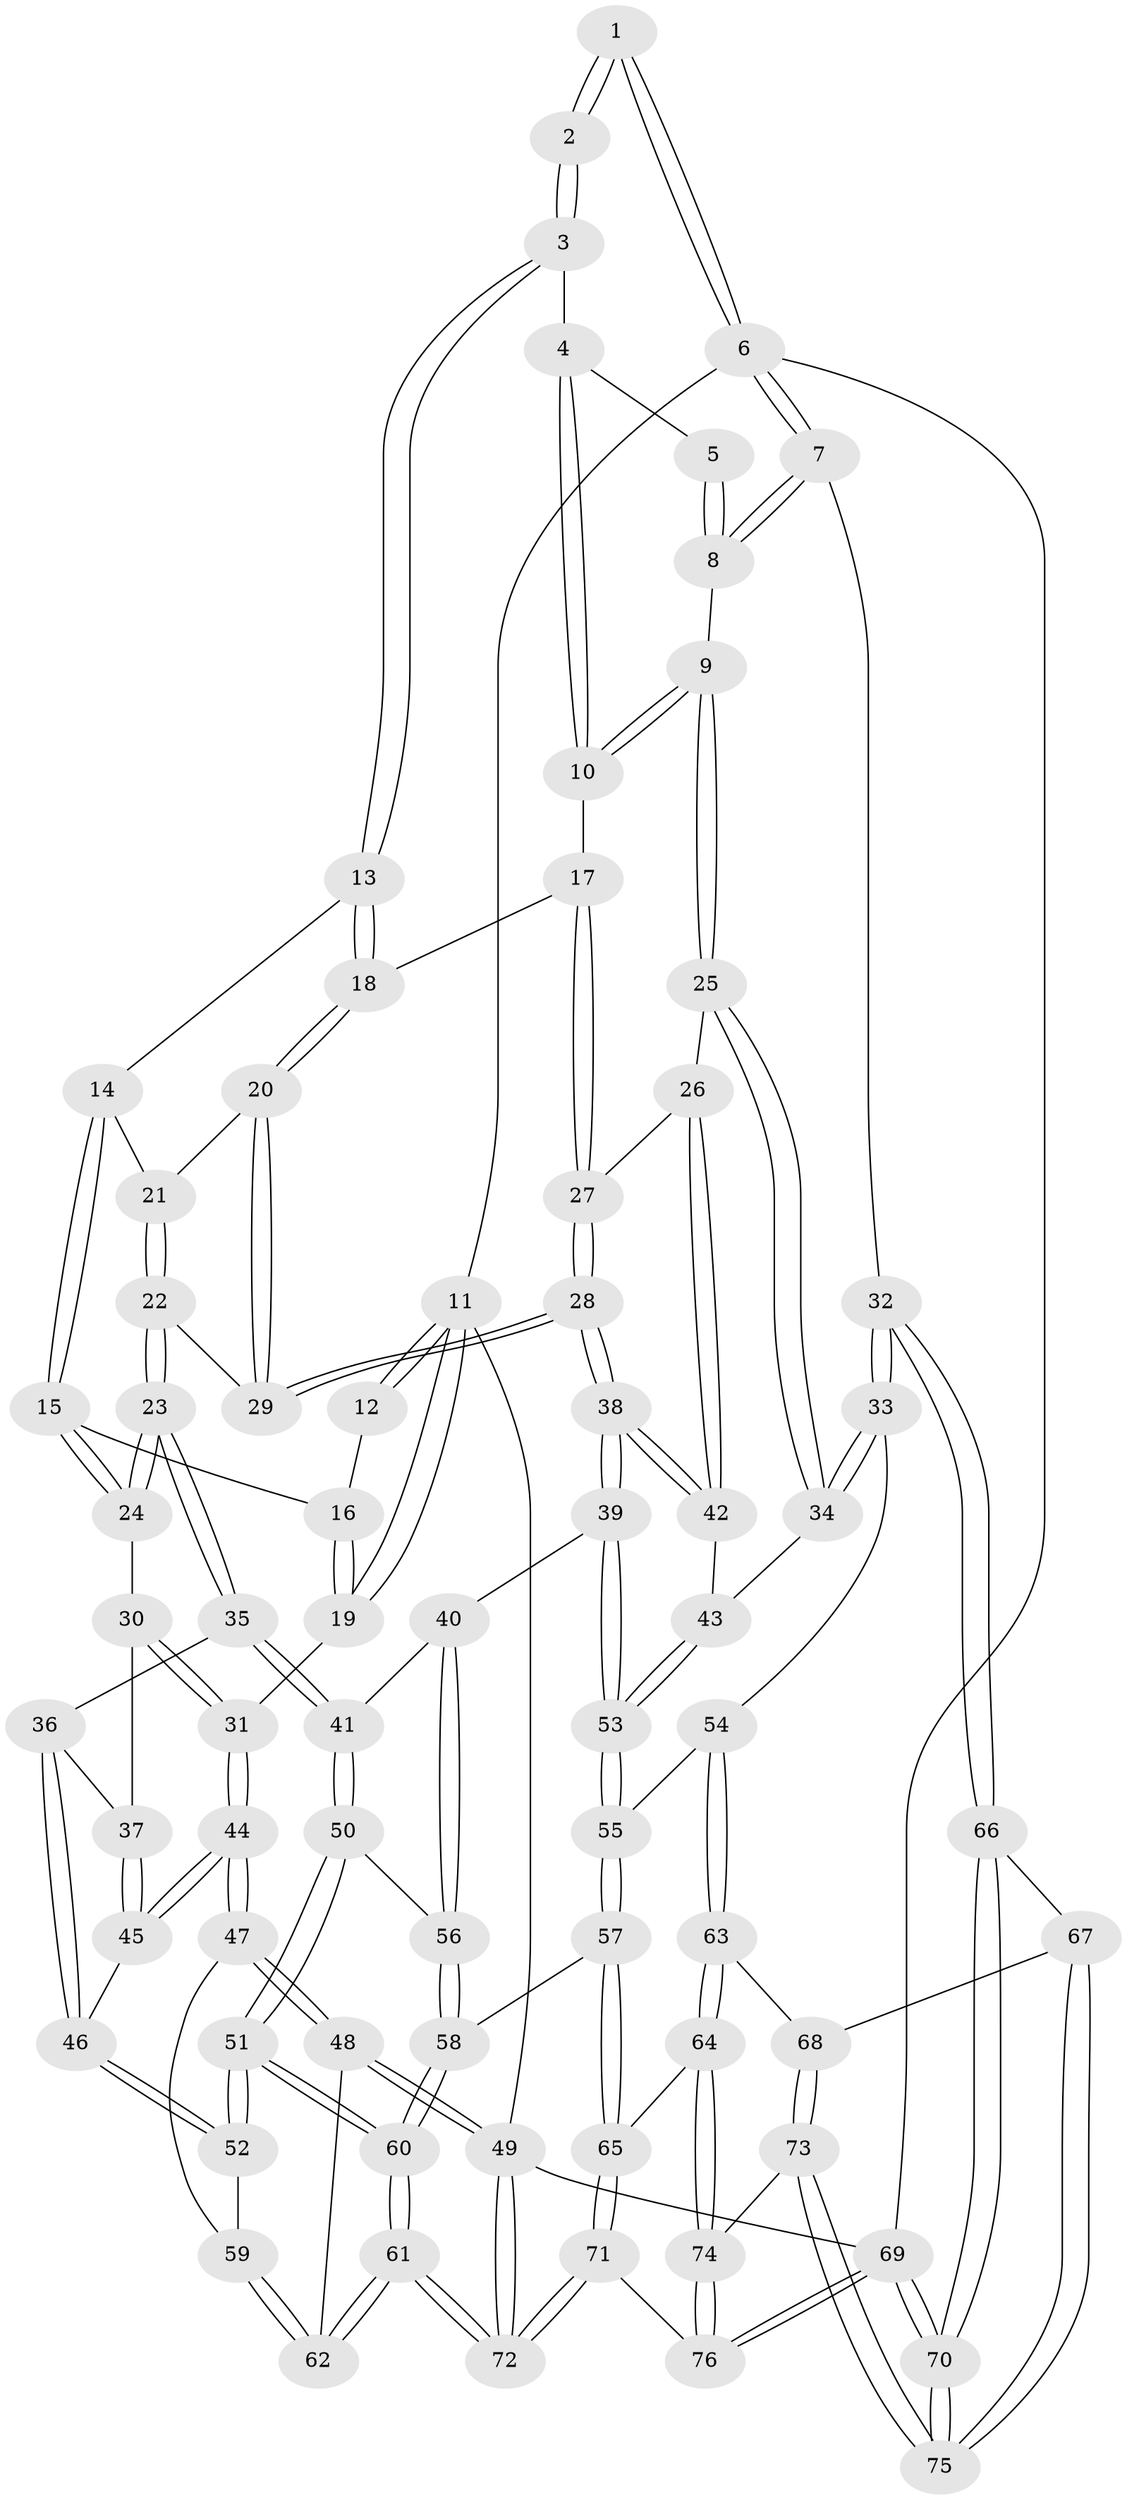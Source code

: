 // Generated by graph-tools (version 1.1) at 2025/11/02/27/25 16:11:55]
// undirected, 76 vertices, 187 edges
graph export_dot {
graph [start="1"]
  node [color=gray90,style=filled];
  1 [pos="+0.9851569440427186+0"];
  2 [pos="+0.5056929756985452+0"];
  3 [pos="+0.5522726960942257+0"];
  4 [pos="+0.7409743615742438+0.07438631731921876"];
  5 [pos="+0.8756115628178877+0.030036256747697936"];
  6 [pos="+1+0"];
  7 [pos="+1+0.26311890166962"];
  8 [pos="+0.9647842330117647+0.24302969632101384"];
  9 [pos="+0.9565846106257283+0.24580837616097412"];
  10 [pos="+0.8079793347331721+0.20946752242782143"];
  11 [pos="+0+0"];
  12 [pos="+0.4772045310603339+0"];
  13 [pos="+0.5502469207908721+0.025487087686300074"];
  14 [pos="+0.42219747013672115+0.22104676556950834"];
  15 [pos="+0.2825649213813471+0.245511687712987"];
  16 [pos="+0.2432684681485789+0.12518806197910348"];
  17 [pos="+0.6870272769495297+0.2569512998902932"];
  18 [pos="+0.633232337778697+0.24560009781268172"];
  19 [pos="+0+0"];
  20 [pos="+0.5807534959067743+0.31313453451110873"];
  21 [pos="+0.4342542476491409+0.23840226524263328"];
  22 [pos="+0.447245566880639+0.38422281185544443"];
  23 [pos="+0.3911715215422034+0.439141805094705"];
  24 [pos="+0.26123703881634247+0.3010808222776419"];
  25 [pos="+0.8521366120000881+0.37820704386729026"];
  26 [pos="+0.7801340355032385+0.40187352894054434"];
  27 [pos="+0.7284019684522505+0.3437193673234616"];
  28 [pos="+0.6057243768761005+0.4157074874481612"];
  29 [pos="+0.5723891395482665+0.3444372184732627"];
  30 [pos="+0.24952003216657037+0.3070189509830539"];
  31 [pos="+0+0.25802181974266253"];
  32 [pos="+1+0.6035151737825416"];
  33 [pos="+1+0.5921541504760618"];
  34 [pos="+0.9175868890603079+0.5465204724674664"];
  35 [pos="+0.3934305988624469+0.4844933902011185"];
  36 [pos="+0.30746018272219733+0.49084051963063074"];
  37 [pos="+0.18255378321102939+0.4367009900469323"];
  38 [pos="+0.6333257706629564+0.5203336540316614"];
  39 [pos="+0.6312862686353181+0.5263166690600859"];
  40 [pos="+0.6030546190955465+0.5428292501032591"];
  41 [pos="+0.4154206464934613+0.5319102107698325"];
  42 [pos="+0.7560661637144769+0.4377069197338647"];
  43 [pos="+0.8528501694269874+0.560565103966403"];
  44 [pos="+0+0.44371723612090075"];
  45 [pos="+0.10418749496074357+0.5114119072427906"];
  46 [pos="+0.15382090301214793+0.5746228114431008"];
  47 [pos="+0+0.5622659440230338"];
  48 [pos="+0+0.805606811178031"];
  49 [pos="+0+1"];
  50 [pos="+0.40770405955492073+0.5499398547494007"];
  51 [pos="+0.3184723683501886+0.7041296277952159"];
  52 [pos="+0.17553088587779608+0.6237493528338297"];
  53 [pos="+0.7581414532859742+0.6261524080109261"];
  54 [pos="+0.8077436031093065+0.734429060366364"];
  55 [pos="+0.7687304454684543+0.7027114185287171"];
  56 [pos="+0.5668883084159912+0.7463907578372342"];
  57 [pos="+0.5930793668479852+0.7936065782384816"];
  58 [pos="+0.5659172640569189+0.7721062538151067"];
  59 [pos="+0.09836496531810394+0.700896200490351"];
  60 [pos="+0.33825738523494747+0.7823021050196513"];
  61 [pos="+0.25067905396815493+0.9913448436196531"];
  62 [pos="+0.07628624710695678+0.7593597747758374"];
  63 [pos="+0.8473614533174437+0.8237497673564668"];
  64 [pos="+0.630225659844817+0.8723119661606974"];
  65 [pos="+0.6132735654919848+0.8570765482779131"];
  66 [pos="+1+0.782473381807546"];
  67 [pos="+0.8621205502862982+0.8328606126609359"];
  68 [pos="+0.8563224167467115+0.8332110466443747"];
  69 [pos="+1+1"];
  70 [pos="+1+1"];
  71 [pos="+0.23155795005519705+1"];
  72 [pos="+0.22393212395260137+1"];
  73 [pos="+0.8391989974595597+0.9022762072613765"];
  74 [pos="+0.7308569604851753+1"];
  75 [pos="+1+1"];
  76 [pos="+0.7283571145497427+1"];
  1 -- 2;
  1 -- 2;
  1 -- 6;
  1 -- 6;
  2 -- 3;
  2 -- 3;
  3 -- 4;
  3 -- 13;
  3 -- 13;
  4 -- 5;
  4 -- 10;
  4 -- 10;
  5 -- 8;
  5 -- 8;
  6 -- 7;
  6 -- 7;
  6 -- 11;
  6 -- 69;
  7 -- 8;
  7 -- 8;
  7 -- 32;
  8 -- 9;
  9 -- 10;
  9 -- 10;
  9 -- 25;
  9 -- 25;
  10 -- 17;
  11 -- 12;
  11 -- 12;
  11 -- 19;
  11 -- 19;
  11 -- 49;
  12 -- 16;
  13 -- 14;
  13 -- 18;
  13 -- 18;
  14 -- 15;
  14 -- 15;
  14 -- 21;
  15 -- 16;
  15 -- 24;
  15 -- 24;
  16 -- 19;
  16 -- 19;
  17 -- 18;
  17 -- 27;
  17 -- 27;
  18 -- 20;
  18 -- 20;
  19 -- 31;
  20 -- 21;
  20 -- 29;
  20 -- 29;
  21 -- 22;
  21 -- 22;
  22 -- 23;
  22 -- 23;
  22 -- 29;
  23 -- 24;
  23 -- 24;
  23 -- 35;
  23 -- 35;
  24 -- 30;
  25 -- 26;
  25 -- 34;
  25 -- 34;
  26 -- 27;
  26 -- 42;
  26 -- 42;
  27 -- 28;
  27 -- 28;
  28 -- 29;
  28 -- 29;
  28 -- 38;
  28 -- 38;
  30 -- 31;
  30 -- 31;
  30 -- 37;
  31 -- 44;
  31 -- 44;
  32 -- 33;
  32 -- 33;
  32 -- 66;
  32 -- 66;
  33 -- 34;
  33 -- 34;
  33 -- 54;
  34 -- 43;
  35 -- 36;
  35 -- 41;
  35 -- 41;
  36 -- 37;
  36 -- 46;
  36 -- 46;
  37 -- 45;
  37 -- 45;
  38 -- 39;
  38 -- 39;
  38 -- 42;
  38 -- 42;
  39 -- 40;
  39 -- 53;
  39 -- 53;
  40 -- 41;
  40 -- 56;
  40 -- 56;
  41 -- 50;
  41 -- 50;
  42 -- 43;
  43 -- 53;
  43 -- 53;
  44 -- 45;
  44 -- 45;
  44 -- 47;
  44 -- 47;
  45 -- 46;
  46 -- 52;
  46 -- 52;
  47 -- 48;
  47 -- 48;
  47 -- 59;
  48 -- 49;
  48 -- 49;
  48 -- 62;
  49 -- 72;
  49 -- 72;
  49 -- 69;
  50 -- 51;
  50 -- 51;
  50 -- 56;
  51 -- 52;
  51 -- 52;
  51 -- 60;
  51 -- 60;
  52 -- 59;
  53 -- 55;
  53 -- 55;
  54 -- 55;
  54 -- 63;
  54 -- 63;
  55 -- 57;
  55 -- 57;
  56 -- 58;
  56 -- 58;
  57 -- 58;
  57 -- 65;
  57 -- 65;
  58 -- 60;
  58 -- 60;
  59 -- 62;
  59 -- 62;
  60 -- 61;
  60 -- 61;
  61 -- 62;
  61 -- 62;
  61 -- 72;
  61 -- 72;
  63 -- 64;
  63 -- 64;
  63 -- 68;
  64 -- 65;
  64 -- 74;
  64 -- 74;
  65 -- 71;
  65 -- 71;
  66 -- 67;
  66 -- 70;
  66 -- 70;
  67 -- 68;
  67 -- 75;
  67 -- 75;
  68 -- 73;
  68 -- 73;
  69 -- 70;
  69 -- 70;
  69 -- 76;
  69 -- 76;
  70 -- 75;
  70 -- 75;
  71 -- 72;
  71 -- 72;
  71 -- 76;
  73 -- 74;
  73 -- 75;
  73 -- 75;
  74 -- 76;
  74 -- 76;
}
